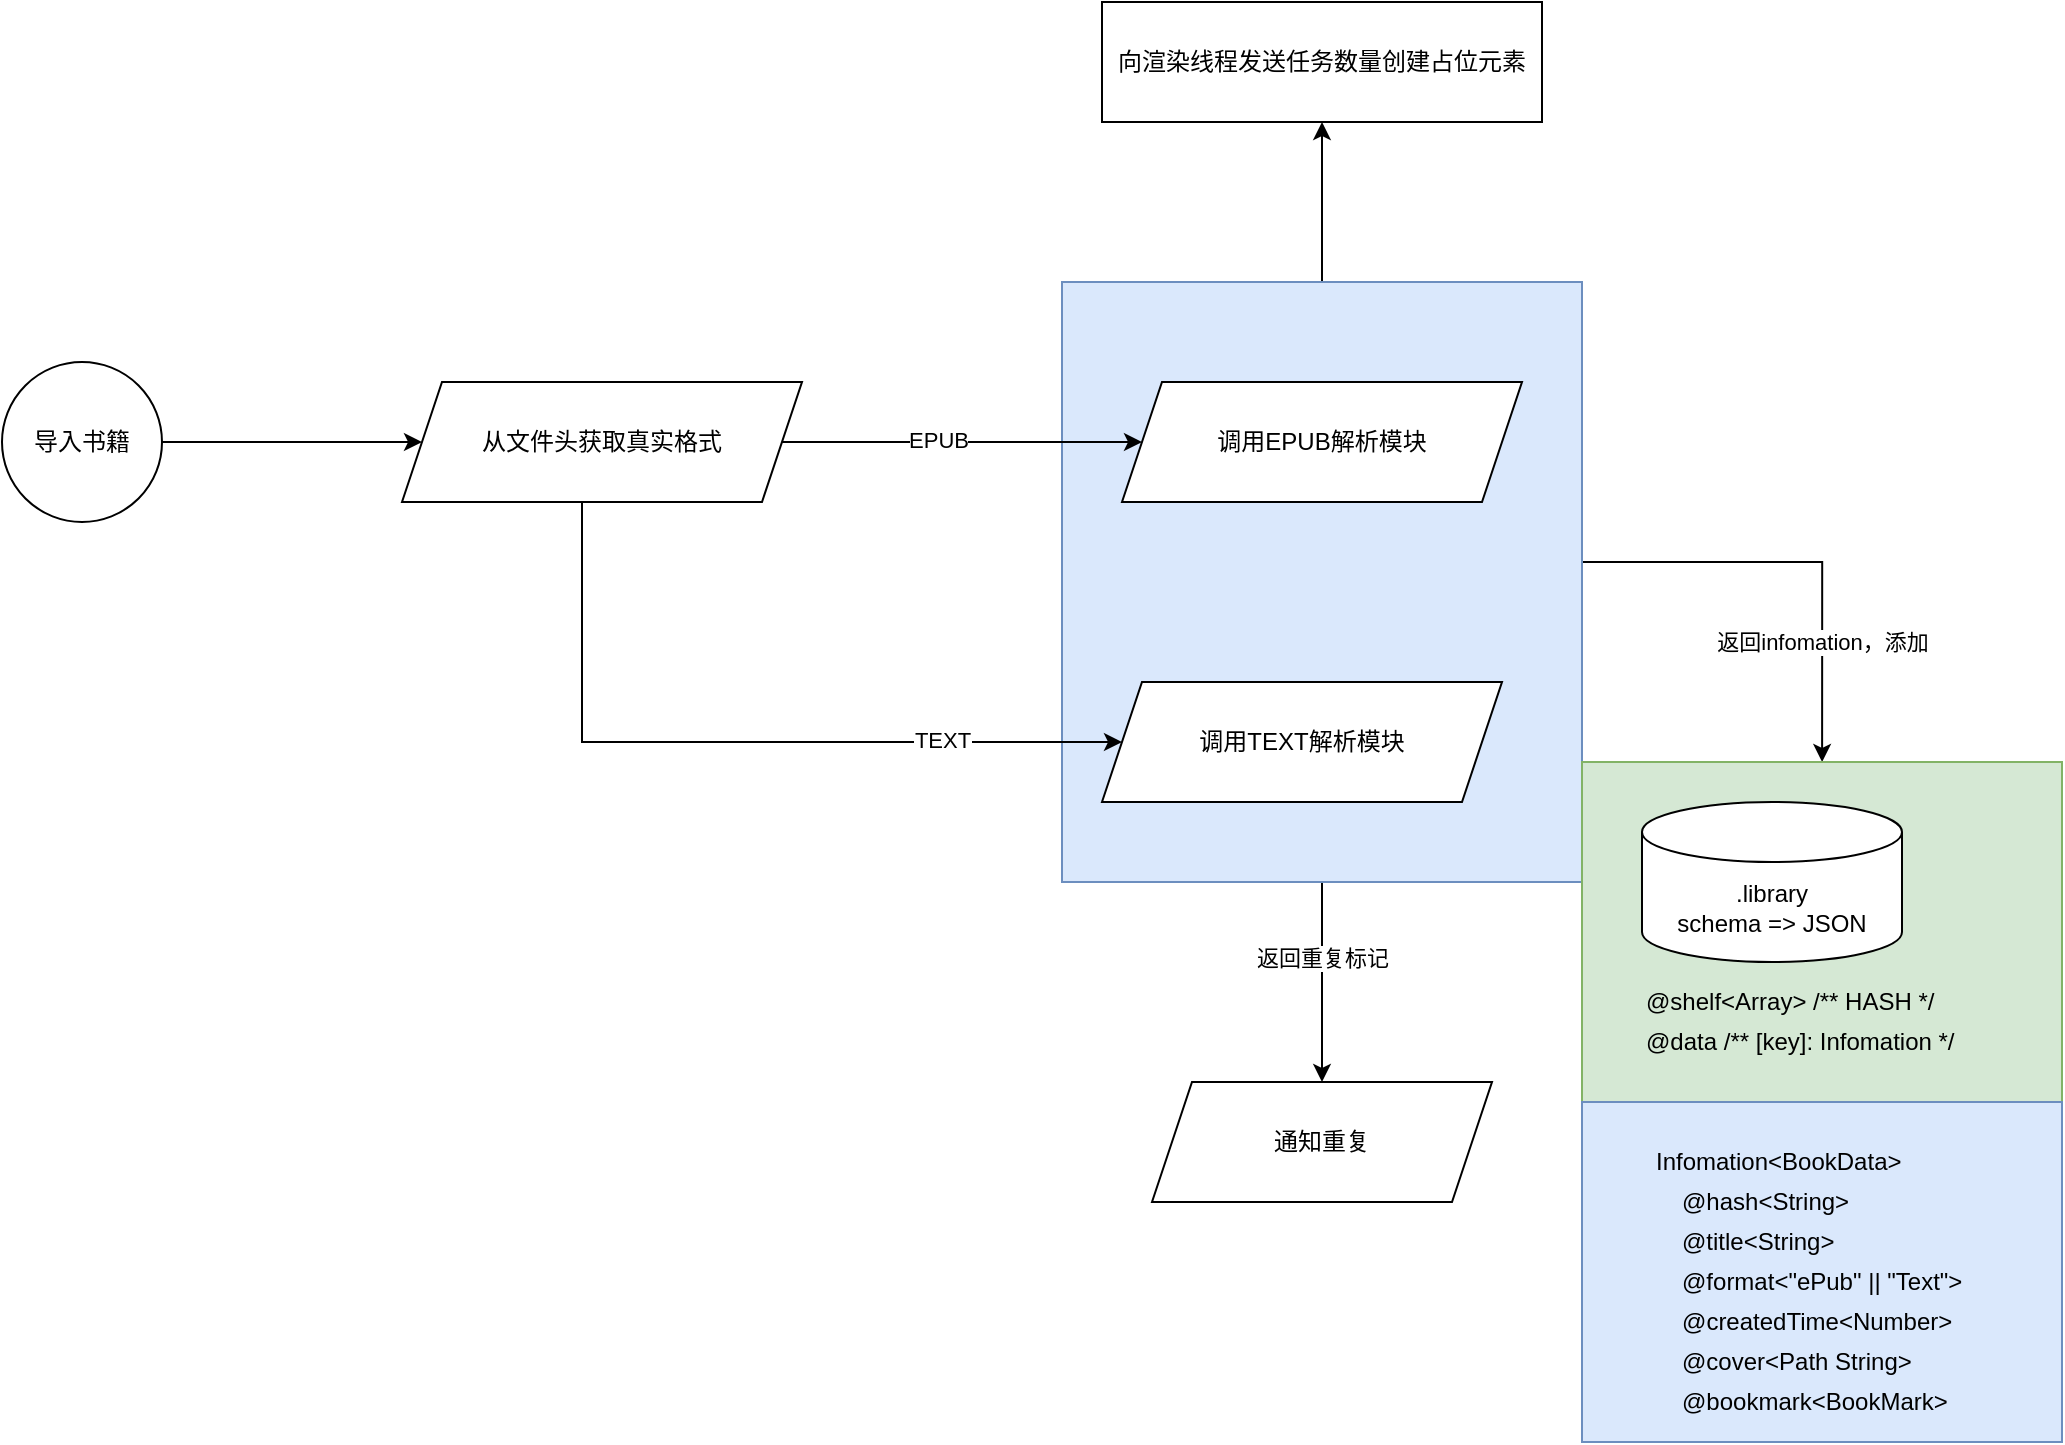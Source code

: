 <mxfile version="14.5.1" type="device" pages="4"><diagram id="ysxK_jMySqTAsfzdBO85" name="Main"><mxGraphModel dx="2130" dy="922" grid="1" gridSize="10" guides="1" tooltips="1" connect="1" arrows="1" fold="1" page="1" pageScale="1" pageWidth="827" pageHeight="1169" math="0" shadow="0"><root><mxCell id="0"/><mxCell id="1" parent="0"/><mxCell id="XDssl_bokyW6xJEHBaAx-2" style="edgeStyle=orthogonalEdgeStyle;rounded=0;orthogonalLoop=1;jettySize=auto;html=1;entryX=0.5;entryY=1;entryDx=0;entryDy=0;" parent="1" source="dbong1iR6ztkzPxUHCPY-7" target="XDssl_bokyW6xJEHBaAx-1" edge="1"><mxGeometry relative="1" as="geometry"/></mxCell><mxCell id="YCY-oLbSIQt_CpGv4f8v-1" style="edgeStyle=orthogonalEdgeStyle;rounded=0;orthogonalLoop=1;jettySize=auto;html=1;" edge="1" parent="1" source="dbong1iR6ztkzPxUHCPY-7"><mxGeometry relative="1" as="geometry"><mxPoint x="540.059" y="500" as="targetPoint"/><Array as="points"><mxPoint x="540" y="400"/></Array></mxGeometry></mxCell><mxCell id="YCY-oLbSIQt_CpGv4f8v-2" value="返回infomation，添加" style="edgeLabel;html=1;align=center;verticalAlign=middle;resizable=0;points=[];" vertex="1" connectable="0" parent="YCY-oLbSIQt_CpGv4f8v-1"><mxGeometry x="-0.625" relative="1" as="geometry"><mxPoint x="78.57" y="40" as="offset"/></mxGeometry></mxCell><mxCell id="YCY-oLbSIQt_CpGv4f8v-5" style="edgeStyle=orthogonalEdgeStyle;rounded=0;orthogonalLoop=1;jettySize=auto;html=1;" edge="1" parent="1" source="dbong1iR6ztkzPxUHCPY-7" target="YCY-oLbSIQt_CpGv4f8v-4"><mxGeometry relative="1" as="geometry"/></mxCell><mxCell id="YCY-oLbSIQt_CpGv4f8v-6" value="返回重复标记" style="edgeLabel;html=1;align=center;verticalAlign=middle;resizable=0;points=[];" vertex="1" connectable="0" parent="YCY-oLbSIQt_CpGv4f8v-5"><mxGeometry x="-0.247" relative="1" as="geometry"><mxPoint as="offset"/></mxGeometry></mxCell><mxCell id="dbong1iR6ztkzPxUHCPY-7" value="" style="rounded=0;whiteSpace=wrap;html=1;labelBackgroundColor=#FFFFFF;fillColor=#dae8fc;strokeColor=#6c8ebf;" parent="1" vertex="1"><mxGeometry x="160" y="260" width="260" height="300" as="geometry"/></mxCell><mxCell id="eP8TpQ_HouzsNRrUKAaG-2" style="edgeStyle=orthogonalEdgeStyle;rounded=0;orthogonalLoop=1;jettySize=auto;html=1;" parent="1" source="kHPO8SvpmiolKtFZXKbB-1" target="eP8TpQ_HouzsNRrUKAaG-1" edge="1"><mxGeometry relative="1" as="geometry"/></mxCell><mxCell id="kHPO8SvpmiolKtFZXKbB-1" value="导入书籍" style="ellipse;whiteSpace=wrap;html=1;aspect=fixed;" parent="1" vertex="1"><mxGeometry x="-370" y="300" width="80" height="80" as="geometry"/></mxCell><mxCell id="dbong1iR6ztkzPxUHCPY-2" value="" style="edgeStyle=orthogonalEdgeStyle;rounded=0;orthogonalLoop=1;jettySize=auto;html=1;" parent="1" source="eP8TpQ_HouzsNRrUKAaG-1" target="dbong1iR6ztkzPxUHCPY-1" edge="1"><mxGeometry relative="1" as="geometry"/></mxCell><mxCell id="dbong1iR6ztkzPxUHCPY-3" value="EPUB" style="edgeLabel;html=1;align=center;verticalAlign=middle;resizable=0;points=[];" parent="dbong1iR6ztkzPxUHCPY-2" vertex="1" connectable="0"><mxGeometry x="-0.137" y="1" relative="1" as="geometry"><mxPoint as="offset"/></mxGeometry></mxCell><mxCell id="dbong1iR6ztkzPxUHCPY-5" value="" style="edgeStyle=orthogonalEdgeStyle;rounded=0;orthogonalLoop=1;jettySize=auto;html=1;" parent="1" source="eP8TpQ_HouzsNRrUKAaG-1" target="dbong1iR6ztkzPxUHCPY-4" edge="1"><mxGeometry relative="1" as="geometry"><Array as="points"><mxPoint x="-80" y="490"/></Array></mxGeometry></mxCell><mxCell id="dbong1iR6ztkzPxUHCPY-6" value="TEXT" style="edgeLabel;html=1;align=center;verticalAlign=middle;resizable=0;points=[];" parent="dbong1iR6ztkzPxUHCPY-5" vertex="1" connectable="0"><mxGeometry x="0.189" y="1" relative="1" as="geometry"><mxPoint x="68.24" as="offset"/></mxGeometry></mxCell><mxCell id="eP8TpQ_HouzsNRrUKAaG-1" value="从文件头获取真实格式" style="shape=parallelogram;perimeter=parallelogramPerimeter;whiteSpace=wrap;html=1;fixedSize=1;" parent="1" vertex="1"><mxGeometry x="-170" y="310" width="200" height="60" as="geometry"/></mxCell><mxCell id="dbong1iR6ztkzPxUHCPY-1" value="调用EPUB解析模块" style="shape=parallelogram;perimeter=parallelogramPerimeter;whiteSpace=wrap;html=1;fixedSize=1;" parent="1" vertex="1"><mxGeometry x="190" y="310" width="200" height="60" as="geometry"/></mxCell><mxCell id="dbong1iR6ztkzPxUHCPY-4" value="调用TEXT解析模块" style="shape=parallelogram;perimeter=parallelogramPerimeter;whiteSpace=wrap;html=1;fixedSize=1;" parent="1" vertex="1"><mxGeometry x="180" y="460" width="200" height="60" as="geometry"/></mxCell><mxCell id="XDssl_bokyW6xJEHBaAx-1" value="向渲染线程发送任务数量创建占位元素" style="rounded=0;whiteSpace=wrap;html=1;" parent="1" vertex="1"><mxGeometry x="180" y="120" width="220" height="60" as="geometry"/></mxCell><mxCell id="YCY-oLbSIQt_CpGv4f8v-4" value="通知重复" style="shape=parallelogram;perimeter=parallelogramPerimeter;whiteSpace=wrap;html=1;fixedSize=1;" vertex="1" parent="1"><mxGeometry x="205" y="660" width="170" height="60" as="geometry"/></mxCell><mxCell id="MGNdIR838m3QKmi-T63R-1" value="" style="group" vertex="1" connectable="0" parent="1"><mxGeometry x="420" y="500" width="240" height="340" as="geometry"/></mxCell><mxCell id="MGNdIR838m3QKmi-T63R-2" value="" style="rounded=0;whiteSpace=wrap;html=1;fillColor=#d5e8d4;strokeColor=#82b366;" vertex="1" parent="MGNdIR838m3QKmi-T63R-1"><mxGeometry width="240" height="170" as="geometry"/></mxCell><mxCell id="MGNdIR838m3QKmi-T63R-3" value=".library&lt;br&gt;schema =&amp;gt; JSON" style="shape=cylinder3;whiteSpace=wrap;html=1;boundedLbl=1;backgroundOutline=1;size=15;" vertex="1" parent="MGNdIR838m3QKmi-T63R-1"><mxGeometry x="30" y="20" width="130" height="80" as="geometry"/></mxCell><mxCell id="MGNdIR838m3QKmi-T63R-4" value="@shelf&amp;lt;Array&amp;gt; /** HASH */" style="text;html=1;strokeColor=none;fillColor=none;align=left;verticalAlign=middle;whiteSpace=wrap;rounded=0;" vertex="1" parent="MGNdIR838m3QKmi-T63R-1"><mxGeometry x="30" y="110" width="150" height="20" as="geometry"/></mxCell><mxCell id="MGNdIR838m3QKmi-T63R-5" value="" style="rounded=0;whiteSpace=wrap;html=1;align=left;fillColor=#dae8fc;strokeColor=#6c8ebf;" vertex="1" parent="MGNdIR838m3QKmi-T63R-1"><mxGeometry y="170" width="240" height="170" as="geometry"/></mxCell><mxCell id="MGNdIR838m3QKmi-T63R-6" value="Infomation&amp;lt;BookData&amp;gt;" style="text;html=1;strokeColor=none;fillColor=none;align=left;verticalAlign=middle;whiteSpace=wrap;rounded=0;" vertex="1" parent="MGNdIR838m3QKmi-T63R-1"><mxGeometry x="35" y="190" width="130" height="20" as="geometry"/></mxCell><mxCell id="MGNdIR838m3QKmi-T63R-7" value="@title&amp;lt;String&amp;gt;" style="text;html=1;strokeColor=none;fillColor=none;align=left;verticalAlign=middle;whiteSpace=wrap;rounded=0;" vertex="1" parent="MGNdIR838m3QKmi-T63R-1"><mxGeometry x="48" y="230" width="80" height="20" as="geometry"/></mxCell><mxCell id="MGNdIR838m3QKmi-T63R-8" value="@format&amp;lt;&quot;ePub&quot; || &quot;Text&quot;&amp;gt;" style="text;html=1;strokeColor=none;fillColor=none;align=left;verticalAlign=middle;whiteSpace=wrap;rounded=0;" vertex="1" parent="MGNdIR838m3QKmi-T63R-1"><mxGeometry x="48" y="250" width="150" height="20" as="geometry"/></mxCell><mxCell id="MGNdIR838m3QKmi-T63R-9" value="@&lt;span class=&quot;RichText ztext&quot; itemprop=&quot;text&quot;&gt;createdTime&lt;/span&gt;&amp;lt;Number&amp;gt;" style="text;html=1;strokeColor=none;fillColor=none;align=left;verticalAlign=middle;whiteSpace=wrap;rounded=0;" vertex="1" parent="MGNdIR838m3QKmi-T63R-1"><mxGeometry x="48" y="270" width="138" height="20" as="geometry"/></mxCell><mxCell id="MGNdIR838m3QKmi-T63R-10" value="@cover&amp;lt;Path String&amp;gt;" style="text;html=1;strokeColor=none;fillColor=none;align=left;verticalAlign=middle;whiteSpace=wrap;rounded=0;" vertex="1" parent="MGNdIR838m3QKmi-T63R-1"><mxGeometry x="48" y="290" width="125" height="20" as="geometry"/></mxCell><mxCell id="MGNdIR838m3QKmi-T63R-11" value="@bookmark&amp;lt;BookMark&amp;gt;" style="text;html=1;strokeColor=none;fillColor=none;align=left;verticalAlign=middle;whiteSpace=wrap;rounded=0;" vertex="1" parent="MGNdIR838m3QKmi-T63R-1"><mxGeometry x="48" y="310" width="132" height="20" as="geometry"/></mxCell><mxCell id="MGNdIR838m3QKmi-T63R-12" value="@data /** [key]: Infomation */" style="text;html=1;strokeColor=none;fillColor=none;align=left;verticalAlign=middle;whiteSpace=wrap;rounded=0;" vertex="1" parent="MGNdIR838m3QKmi-T63R-1"><mxGeometry x="30" y="130" width="160" height="20" as="geometry"/></mxCell><mxCell id="MGNdIR838m3QKmi-T63R-13" value="@hash&amp;lt;String&amp;gt;" style="text;html=1;strokeColor=none;fillColor=none;align=left;verticalAlign=middle;whiteSpace=wrap;rounded=0;" vertex="1" parent="MGNdIR838m3QKmi-T63R-1"><mxGeometry x="48" y="210" width="80" height="20" as="geometry"/></mxCell></root></mxGraphModel></diagram><diagram id="nyIJhw7vFFJzUDP4WNcG" name="EPUB"><mxGraphModel dx="652" dy="461" grid="1" gridSize="10" guides="1" tooltips="1" connect="1" arrows="1" fold="1" page="1" pageScale="1" pageWidth="827" pageHeight="1169" math="0" shadow="0"><root><mxCell id="Uk9GY1ZAoPKFPZ0s4KPF-0"/><mxCell id="Uk9GY1ZAoPKFPZ0s4KPF-1" parent="Uk9GY1ZAoPKFPZ0s4KPF-0"/><mxCell id="UOxt984RdgCAnA2-8_iI-74" style="edgeStyle=orthogonalEdgeStyle;rounded=0;orthogonalLoop=1;jettySize=auto;html=1;" parent="Uk9GY1ZAoPKFPZ0s4KPF-1" source="UOxt984RdgCAnA2-8_iI-44" target="UOxt984RdgCAnA2-8_iI-71" edge="1"><mxGeometry relative="1" as="geometry"/></mxCell><mxCell id="UOxt984RdgCAnA2-8_iI-44" value="" style="rounded=0;whiteSpace=wrap;html=1;labelBackgroundColor=#FFFFFF;fillColor=#d5e8d4;strokeColor=#82b366;" parent="Uk9GY1ZAoPKFPZ0s4KPF-1" vertex="1"><mxGeometry x="930" y="30" width="1030" height="600" as="geometry"/></mxCell><mxCell id="YClTsJ5MHlQ36Aj7jCei-1" value="" style="edgeStyle=orthogonalEdgeStyle;rounded=0;orthogonalLoop=1;jettySize=auto;html=1;" parent="Uk9GY1ZAoPKFPZ0s4KPF-1" source="dSwjLakyeunV3cuZDKeF-0" target="YClTsJ5MHlQ36Aj7jCei-0" edge="1"><mxGeometry relative="1" as="geometry"/></mxCell><mxCell id="dSwjLakyeunV3cuZDKeF-0" value="接收路径" style="shape=parallelogram;perimeter=parallelogramPerimeter;whiteSpace=wrap;html=1;fixedSize=1;" parent="Uk9GY1ZAoPKFPZ0s4KPF-1" vertex="1"><mxGeometry x="60" y="290" width="120" height="60" as="geometry"/></mxCell><mxCell id="YClTsJ5MHlQ36Aj7jCei-3" value="" style="edgeStyle=orthogonalEdgeStyle;rounded=0;orthogonalLoop=1;jettySize=auto;html=1;" parent="Uk9GY1ZAoPKFPZ0s4KPF-1" source="YClTsJ5MHlQ36Aj7jCei-0" target="YClTsJ5MHlQ36Aj7jCei-2" edge="1"><mxGeometry relative="1" as="geometry"/></mxCell><mxCell id="YClTsJ5MHlQ36Aj7jCei-0" value="计算 SHA256" style="shape=parallelogram;perimeter=parallelogramPerimeter;whiteSpace=wrap;html=1;fixedSize=1;" parent="Uk9GY1ZAoPKFPZ0s4KPF-1" vertex="1"><mxGeometry x="260" y="290" width="120" height="60" as="geometry"/></mxCell><mxCell id="YClTsJ5MHlQ36Aj7jCei-5" value="" style="edgeStyle=orthogonalEdgeStyle;rounded=0;orthogonalLoop=1;jettySize=auto;html=1;" parent="Uk9GY1ZAoPKFPZ0s4KPF-1" source="YClTsJ5MHlQ36Aj7jCei-2" target="YClTsJ5MHlQ36Aj7jCei-4" edge="1"><mxGeometry relative="1" as="geometry"/></mxCell><mxCell id="YClTsJ5MHlQ36Aj7jCei-6" value="存在" style="edgeLabel;html=1;align=center;verticalAlign=middle;resizable=0;points=[];" parent="YClTsJ5MHlQ36Aj7jCei-5" vertex="1" connectable="0"><mxGeometry x="-0.173" relative="1" as="geometry"><mxPoint as="offset"/></mxGeometry></mxCell><mxCell id="YClTsJ5MHlQ36Aj7jCei-8" value="" style="edgeStyle=orthogonalEdgeStyle;rounded=0;orthogonalLoop=1;jettySize=auto;html=1;" parent="Uk9GY1ZAoPKFPZ0s4KPF-1" source="YClTsJ5MHlQ36Aj7jCei-2" target="YClTsJ5MHlQ36Aj7jCei-7" edge="1"><mxGeometry relative="1" as="geometry"><Array as="points"><mxPoint x="520" y="430"/></Array></mxGeometry></mxCell><mxCell id="YClTsJ5MHlQ36Aj7jCei-9" value="不存在" style="edgeLabel;html=1;align=center;verticalAlign=middle;resizable=0;points=[];" parent="YClTsJ5MHlQ36Aj7jCei-8" vertex="1" connectable="0"><mxGeometry x="0.468" y="1" relative="1" as="geometry"><mxPoint as="offset"/></mxGeometry></mxCell><mxCell id="YClTsJ5MHlQ36Aj7jCei-2" value="是否存在书籍缓存" style="shape=parallelogram;perimeter=parallelogramPerimeter;whiteSpace=wrap;html=1;fixedSize=1;" parent="Uk9GY1ZAoPKFPZ0s4KPF-1" vertex="1"><mxGeometry x="460" y="290" width="150" height="60" as="geometry"/></mxCell><mxCell id="UOxt984RdgCAnA2-8_iI-45" style="edgeStyle=orthogonalEdgeStyle;rounded=0;orthogonalLoop=1;jettySize=auto;html=1;entryX=0.002;entryY=0.855;entryDx=0;entryDy=0;entryPerimeter=0;" parent="Uk9GY1ZAoPKFPZ0s4KPF-1" source="YClTsJ5MHlQ36Aj7jCei-4" target="UOxt984RdgCAnA2-8_iI-44" edge="1"><mxGeometry relative="1" as="geometry"/></mxCell><mxCell id="YClTsJ5MHlQ36Aj7jCei-4" value="调用缓存" style="shape=parallelogram;perimeter=parallelogramPerimeter;whiteSpace=wrap;html=1;fixedSize=1;" parent="Uk9GY1ZAoPKFPZ0s4KPF-1" vertex="1"><mxGeometry x="690" y="290" width="150" height="60" as="geometry"/></mxCell><mxCell id="UOxt984RdgCAnA2-8_iI-17" value="" style="edgeStyle=orthogonalEdgeStyle;rounded=0;orthogonalLoop=1;jettySize=auto;html=1;" parent="Uk9GY1ZAoPKFPZ0s4KPF-1" source="YClTsJ5MHlQ36Aj7jCei-7" target="UOxt984RdgCAnA2-8_iI-16" edge="1"><mxGeometry relative="1" as="geometry"/></mxCell><mxCell id="YClTsJ5MHlQ36Aj7jCei-7" value="生成书籍缓存" style="shape=parallelogram;perimeter=parallelogramPerimeter;whiteSpace=wrap;html=1;fixedSize=1;" parent="Uk9GY1ZAoPKFPZ0s4KPF-1" vertex="1"><mxGeometry x="677" y="400" width="150" height="60" as="geometry"/></mxCell><mxCell id="UOxt984RdgCAnA2-8_iI-25" value="" style="edgeStyle=orthogonalEdgeStyle;rounded=0;orthogonalLoop=1;jettySize=auto;html=1;" parent="Uk9GY1ZAoPKFPZ0s4KPF-1" source="UOxt984RdgCAnA2-8_iI-16" target="UOxt984RdgCAnA2-8_iI-24" edge="1"><mxGeometry relative="1" as="geometry"/></mxCell><mxCell id="UOxt984RdgCAnA2-8_iI-16" value="创建.infomation文件" style="shape=parallelogram;perimeter=parallelogramPerimeter;whiteSpace=wrap;html=1;fixedSize=1;" parent="Uk9GY1ZAoPKFPZ0s4KPF-1" vertex="1"><mxGeometry x="987" y="400" width="150" height="60" as="geometry"/></mxCell><mxCell id="UOxt984RdgCAnA2-8_iI-42" value="" style="edgeStyle=orthogonalEdgeStyle;rounded=0;orthogonalLoop=1;jettySize=auto;html=1;" parent="Uk9GY1ZAoPKFPZ0s4KPF-1" source="UOxt984RdgCAnA2-8_iI-24" target="UOxt984RdgCAnA2-8_iI-41" edge="1"><mxGeometry relative="1" as="geometry"/></mxCell><mxCell id="UOxt984RdgCAnA2-8_iI-43" value="读取toc.ncx" style="edgeLabel;html=1;align=center;verticalAlign=middle;resizable=0;points=[];" parent="UOxt984RdgCAnA2-8_iI-42" vertex="1" connectable="0"><mxGeometry x="-0.116" y="1" relative="1" as="geometry"><mxPoint as="offset"/></mxGeometry></mxCell><mxCell id="UOxt984RdgCAnA2-8_iI-60" value="" style="edgeStyle=orthogonalEdgeStyle;rounded=0;orthogonalLoop=1;jettySize=auto;html=1;" parent="Uk9GY1ZAoPKFPZ0s4KPF-1" source="UOxt984RdgCAnA2-8_iI-24" target="UOxt984RdgCAnA2-8_iI-59" edge="1"><mxGeometry relative="1" as="geometry"><Array as="points"><mxPoint x="1200" y="250"/><mxPoint x="1200" y="170"/></Array></mxGeometry></mxCell><mxCell id="UOxt984RdgCAnA2-8_iI-61" value="不存在" style="edgeLabel;html=1;align=center;verticalAlign=middle;resizable=0;points=[];" parent="UOxt984RdgCAnA2-8_iI-60" vertex="1" connectable="0"><mxGeometry x="0.45" y="2" relative="1" as="geometry"><mxPoint y="34.62" as="offset"/></mxGeometry></mxCell><mxCell id="UOxt984RdgCAnA2-8_iI-24" value="从META-INF获取content.opf路径" style="shape=parallelogram;perimeter=parallelogramPerimeter;whiteSpace=wrap;html=1;fixedSize=1;" parent="Uk9GY1ZAoPKFPZ0s4KPF-1" vertex="1"><mxGeometry x="987" y="220" width="150" height="60" as="geometry"/></mxCell><mxCell id="UOxt984RdgCAnA2-8_iI-29" value="" style="edgeStyle=orthogonalEdgeStyle;rounded=0;orthogonalLoop=1;jettySize=auto;html=1;" parent="Uk9GY1ZAoPKFPZ0s4KPF-1" target="UOxt984RdgCAnA2-8_iI-28" edge="1"><mxGeometry relative="1" as="geometry"><mxPoint x="1357" y="250" as="sourcePoint"/><Array as="points"><mxPoint x="1500" y="250"/><mxPoint x="1500" y="170"/></Array></mxGeometry></mxCell><mxCell id="UOxt984RdgCAnA2-8_iI-31" value="" style="edgeStyle=orthogonalEdgeStyle;rounded=0;orthogonalLoop=1;jettySize=auto;html=1;" parent="Uk9GY1ZAoPKFPZ0s4KPF-1" target="UOxt984RdgCAnA2-8_iI-30" edge="1"><mxGeometry relative="1" as="geometry"><mxPoint x="1357" y="250" as="sourcePoint"/></mxGeometry></mxCell><mxCell id="UOxt984RdgCAnA2-8_iI-33" value="" style="edgeStyle=orthogonalEdgeStyle;rounded=0;orthogonalLoop=1;jettySize=auto;html=1;entryX=0;entryY=0.5;entryDx=0;entryDy=0;" parent="Uk9GY1ZAoPKFPZ0s4KPF-1" target="UOxt984RdgCAnA2-8_iI-32" edge="1"><mxGeometry relative="1" as="geometry"><mxPoint x="1357" y="250" as="sourcePoint"/><Array as="points"><mxPoint x="1500" y="250"/><mxPoint x="1500" y="330"/></Array></mxGeometry></mxCell><mxCell id="UOxt984RdgCAnA2-8_iI-34" value="读取&lt;span style=&quot;font-size: 12px;&quot;&gt;content.opf&lt;/span&gt;" style="edgeLabel;html=1;align=center;verticalAlign=middle;resizable=0;points=[];labelBackgroundColor=#FFFFFF;" parent="UOxt984RdgCAnA2-8_iI-33" vertex="1" connectable="0"><mxGeometry x="-0.718" y="1" relative="1" as="geometry"><mxPoint x="-74" y="1" as="offset"/></mxGeometry></mxCell><mxCell id="UOxt984RdgCAnA2-8_iI-36" value="" style="edgeStyle=orthogonalEdgeStyle;rounded=0;orthogonalLoop=1;jettySize=auto;html=1;exitX=1;exitY=0.5;exitDx=0;exitDy=0;" parent="Uk9GY1ZAoPKFPZ0s4KPF-1" source="UOxt984RdgCAnA2-8_iI-24" target="UOxt984RdgCAnA2-8_iI-35" edge="1"><mxGeometry relative="1" as="geometry"><mxPoint x="1357" y="250" as="sourcePoint"/><Array as="points"><mxPoint x="1500" y="250"/><mxPoint x="1500" y="400"/></Array></mxGeometry></mxCell><mxCell id="UOxt984RdgCAnA2-8_iI-47" value="" style="edgeStyle=orthogonalEdgeStyle;rounded=0;orthogonalLoop=1;jettySize=auto;html=1;" parent="Uk9GY1ZAoPKFPZ0s4KPF-1" source="UOxt984RdgCAnA2-8_iI-28" target="UOxt984RdgCAnA2-8_iI-46" edge="1"><mxGeometry relative="1" as="geometry"/></mxCell><mxCell id="UOxt984RdgCAnA2-8_iI-48" value="不存在" style="edgeLabel;html=1;align=center;verticalAlign=middle;resizable=0;points=[];" parent="UOxt984RdgCAnA2-8_iI-47" vertex="1" connectable="0"><mxGeometry x="-0.29" y="1" relative="1" as="geometry"><mxPoint x="11.76" y="1" as="offset"/></mxGeometry></mxCell><mxCell id="UOxt984RdgCAnA2-8_iI-28" value="从metadata获取标题（@title）" style="shape=parallelogram;perimeter=parallelogramPerimeter;whiteSpace=wrap;html=1;fixedSize=1;" parent="Uk9GY1ZAoPKFPZ0s4KPF-1" vertex="1"><mxGeometry x="1543" y="140" width="150" height="60" as="geometry"/></mxCell><mxCell id="UOxt984RdgCAnA2-8_iI-30" value="从metadata获取封面（@cover）" style="shape=parallelogram;perimeter=parallelogramPerimeter;whiteSpace=wrap;html=1;fixedSize=1;" parent="Uk9GY1ZAoPKFPZ0s4KPF-1" vertex="1"><mxGeometry x="1540" y="220" width="150" height="60" as="geometry"/></mxCell><mxCell id="UOxt984RdgCAnA2-8_iI-50" value="" style="edgeStyle=orthogonalEdgeStyle;rounded=0;orthogonalLoop=1;jettySize=auto;html=1;" parent="Uk9GY1ZAoPKFPZ0s4KPF-1" source="UOxt984RdgCAnA2-8_iI-32" target="UOxt984RdgCAnA2-8_iI-49" edge="1"><mxGeometry relative="1" as="geometry"/></mxCell><mxCell id="UOxt984RdgCAnA2-8_iI-51" value="不存在" style="edgeLabel;html=1;align=center;verticalAlign=middle;resizable=0;points=[];" parent="UOxt984RdgCAnA2-8_iI-50" vertex="1" connectable="0"><mxGeometry x="-0.198" y="-3" relative="1" as="geometry"><mxPoint x="10" y="-3" as="offset"/></mxGeometry></mxCell><mxCell id="UOxt984RdgCAnA2-8_iI-32" value="获取&lt;br&gt;@manifest" style="shape=parallelogram;perimeter=parallelogramPerimeter;whiteSpace=wrap;html=1;fixedSize=1;" parent="Uk9GY1ZAoPKFPZ0s4KPF-1" vertex="1"><mxGeometry x="1540" y="300" width="150" height="60" as="geometry"/></mxCell><mxCell id="UOxt984RdgCAnA2-8_iI-53" value="" style="edgeStyle=orthogonalEdgeStyle;rounded=0;orthogonalLoop=1;jettySize=auto;html=1;" parent="Uk9GY1ZAoPKFPZ0s4KPF-1" source="UOxt984RdgCAnA2-8_iI-35" target="UOxt984RdgCAnA2-8_iI-52" edge="1"><mxGeometry relative="1" as="geometry"/></mxCell><mxCell id="UOxt984RdgCAnA2-8_iI-54" value="不存在" style="edgeLabel;html=1;align=center;verticalAlign=middle;resizable=0;points=[];" parent="UOxt984RdgCAnA2-8_iI-53" vertex="1" connectable="0"><mxGeometry x="-0.207" y="-2" relative="1" as="geometry"><mxPoint x="10.4" y="-2" as="offset"/></mxGeometry></mxCell><mxCell id="UOxt984RdgCAnA2-8_iI-35" value="获取&lt;br&gt;@spine" style="shape=parallelogram;perimeter=parallelogramPerimeter;whiteSpace=wrap;html=1;fixedSize=1;" parent="Uk9GY1ZAoPKFPZ0s4KPF-1" vertex="1"><mxGeometry x="1530" y="380" width="150" height="60" as="geometry"/></mxCell><mxCell id="UOxt984RdgCAnA2-8_iI-41" value="从toc.ncx生成目录（@nav）" style="shape=parallelogram;perimeter=parallelogramPerimeter;whiteSpace=wrap;html=1;fixedSize=1;" parent="Uk9GY1ZAoPKFPZ0s4KPF-1" vertex="1"><mxGeometry x="987" y="80" width="150" height="60" as="geometry"/></mxCell><mxCell id="UOxt984RdgCAnA2-8_iI-46" value="使用文件名" style="shape=parallelogram;perimeter=parallelogramPerimeter;whiteSpace=wrap;html=1;fixedSize=1;" parent="Uk9GY1ZAoPKFPZ0s4KPF-1" vertex="1"><mxGeometry x="1773" y="140" width="150" height="60" as="geometry"/></mxCell><mxCell id="UOxt984RdgCAnA2-8_iI-49" value="返回错误" style="shape=parallelogram;perimeter=parallelogramPerimeter;whiteSpace=wrap;html=1;fixedSize=1;" parent="Uk9GY1ZAoPKFPZ0s4KPF-1" vertex="1"><mxGeometry x="1770" y="300" width="150" height="60" as="geometry"/></mxCell><mxCell id="UOxt984RdgCAnA2-8_iI-52" value="使用@manifest生成" style="shape=parallelogram;perimeter=parallelogramPerimeter;whiteSpace=wrap;html=1;fixedSize=1;" parent="Uk9GY1ZAoPKFPZ0s4KPF-1" vertex="1"><mxGeometry x="1760" y="380" width="150" height="60" as="geometry"/></mxCell><mxCell id="UOxt984RdgCAnA2-8_iI-59" value="返回错误" style="shape=parallelogram;perimeter=parallelogramPerimeter;whiteSpace=wrap;html=1;fixedSize=1;" parent="Uk9GY1ZAoPKFPZ0s4KPF-1" vertex="1"><mxGeometry x="1241" y="140" width="150" height="60" as="geometry"/></mxCell><mxCell id="UOxt984RdgCAnA2-8_iI-71" value="通知主线程" style="ellipse;whiteSpace=wrap;html=1;aspect=fixed;labelBackgroundColor=#FFFFFF;" parent="Uk9GY1ZAoPKFPZ0s4KPF-1" vertex="1"><mxGeometry x="1405" y="800" width="80" height="80" as="geometry"/></mxCell><mxCell id="UOxt984RdgCAnA2-8_iI-20" value="" style="group" parent="Uk9GY1ZAoPKFPZ0s4KPF-1" vertex="1" connectable="0"><mxGeometry x="950" y="500" width="230" height="100" as="geometry"/></mxCell><mxCell id="UOxt984RdgCAnA2-8_iI-0" value="" style="rounded=0;whiteSpace=wrap;html=1;align=left;fillColor=#ffe6cc;strokeColor=#d79b00;" parent="UOxt984RdgCAnA2-8_iI-20" vertex="1"><mxGeometry width="230" height="100" as="geometry"/></mxCell><mxCell id="UOxt984RdgCAnA2-8_iI-11" value="bookmark&amp;lt;Bookmark&amp;gt;" style="text;html=1;strokeColor=none;fillColor=none;align=left;verticalAlign=middle;whiteSpace=wrap;rounded=0;" parent="UOxt984RdgCAnA2-8_iI-20" vertex="1"><mxGeometry x="20" y="20" width="132" height="20" as="geometry"/></mxCell><mxCell id="UOxt984RdgCAnA2-8_iI-12" value="@history&amp;lt;Array[page,progress]&amp;gt;" style="text;html=1;strokeColor=none;fillColor=none;align=left;verticalAlign=middle;whiteSpace=wrap;rounded=0;" parent="UOxt984RdgCAnA2-8_iI-20" vertex="1"><mxGeometry x="40" y="40" width="180" height="20" as="geometry"/></mxCell><mxCell id="UOxt984RdgCAnA2-8_iI-13" value="@detail&amp;lt;Array[page, progress]&amp;gt;" style="text;html=1;strokeColor=none;fillColor=none;align=left;verticalAlign=middle;whiteSpace=wrap;rounded=0;" parent="UOxt984RdgCAnA2-8_iI-20" vertex="1"><mxGeometry x="40" y="60" width="180" height="20" as="geometry"/></mxCell><mxCell id="7IEeNT1CjUAL_KmAbRhH-1" value="" style="rounded=0;whiteSpace=wrap;html=1;align=left;fillColor=#ffe6cc;strokeColor=#d79b00;" parent="Uk9GY1ZAoPKFPZ0s4KPF-1" vertex="1"><mxGeometry x="950" y="600" width="460" height="110" as="geometry"/></mxCell><mxCell id="7IEeNT1CjUAL_KmAbRhH-2" value="progress&amp;lt;Array&amp;gt;" style="text;html=1;strokeColor=none;fillColor=none;align=left;verticalAlign=middle;whiteSpace=wrap;rounded=0;" parent="Uk9GY1ZAoPKFPZ0s4KPF-1" vertex="1"><mxGeometry x="970" y="620" width="132" height="20" as="geometry"/></mxCell><mxCell id="7IEeNT1CjUAL_KmAbRhH-3" value="0：@spine /** index */" style="text;html=1;strokeColor=none;fillColor=none;align=left;verticalAlign=middle;whiteSpace=wrap;rounded=0;" parent="Uk9GY1ZAoPKFPZ0s4KPF-1" vertex="1"><mxGeometry x="990" y="640" width="180" height="20" as="geometry"/></mxCell><mxCell id="7IEeNT1CjUAL_KmAbRhH-9" value="1：" style="text;html=1;strokeColor=none;fillColor=none;align=left;verticalAlign=middle;whiteSpace=wrap;rounded=0;" parent="Uk9GY1ZAoPKFPZ0s4KPF-1" vertex="1"><mxGeometry x="990" y="660" width="180" height="20" as="geometry"/></mxCell><mxCell id="7IEeNT1CjUAL_KmAbRhH-14" value="滚动模式：scrollTop / scrollHeight" style="text;html=1;strokeColor=none;fillColor=none;align=left;verticalAlign=middle;whiteSpace=wrap;rounded=0;" parent="Uk9GY1ZAoPKFPZ0s4KPF-1" vertex="1"><mxGeometry x="1010" y="660" width="193" height="20" as="geometry"/></mxCell><mxCell id="7IEeNT1CjUAL_KmAbRhH-15" value="分页模式：translateX / (contentWidth - wrapperWidth)" style="text;html=1;strokeColor=none;fillColor=none;align=left;verticalAlign=middle;whiteSpace=wrap;rounded=0;" parent="Uk9GY1ZAoPKFPZ0s4KPF-1" vertex="1"><mxGeometry x="1010" y="680" width="313" height="20" as="geometry"/></mxCell><mxCell id="oDRfBAK4FNePWbN8IJNo-1" value="" style="group" vertex="1" connectable="0" parent="Uk9GY1ZAoPKFPZ0s4KPF-1"><mxGeometry x="1180" y="380" width="230" height="220" as="geometry"/></mxCell><mxCell id="UOxt984RdgCAnA2-8_iI-1" value="" style="rounded=0;whiteSpace=wrap;html=1;align=left;fillColor=#dae8fc;strokeColor=#6c8ebf;" parent="oDRfBAK4FNePWbN8IJNo-1" vertex="1"><mxGeometry width="230" height="220" as="geometry"/></mxCell><mxCell id="oDRfBAK4FNePWbN8IJNo-0" value="@hash&amp;lt;String&amp;gt;" style="text;html=1;strokeColor=none;fillColor=none;align=left;verticalAlign=middle;whiteSpace=wrap;rounded=0;" vertex="1" parent="oDRfBAK4FNePWbN8IJNo-1"><mxGeometry x="48" y="25" width="80" height="20" as="geometry"/></mxCell><mxCell id="UOxt984RdgCAnA2-8_iI-2" value="Infomation&amp;lt;BookData&amp;gt;" style="text;html=1;strokeColor=none;fillColor=none;align=left;verticalAlign=middle;whiteSpace=wrap;rounded=0;" parent="oDRfBAK4FNePWbN8IJNo-1" vertex="1"><mxGeometry x="35" y="10" width="130" height="20" as="geometry"/></mxCell><mxCell id="UOxt984RdgCAnA2-8_iI-3" value="@title&amp;lt;String&amp;gt;" style="text;html=1;strokeColor=none;fillColor=none;align=left;verticalAlign=middle;whiteSpace=wrap;rounded=0;" parent="oDRfBAK4FNePWbN8IJNo-1" vertex="1"><mxGeometry x="48" y="45" width="80" height="20" as="geometry"/></mxCell><mxCell id="UOxt984RdgCAnA2-8_iI-4" value="@format&amp;lt;&quot;ePub&quot; || &quot;Text&quot;&amp;gt;" style="text;html=1;strokeColor=none;fillColor=none;align=left;verticalAlign=middle;whiteSpace=wrap;rounded=0;" parent="oDRfBAK4FNePWbN8IJNo-1" vertex="1"><mxGeometry x="48" y="65" width="150" height="20" as="geometry"/></mxCell><mxCell id="UOxt984RdgCAnA2-8_iI-5" value="@&lt;span class=&quot;RichText ztext&quot; itemprop=&quot;text&quot;&gt;createdTime&lt;/span&gt;&amp;lt;Number&amp;gt;" style="text;html=1;strokeColor=none;fillColor=none;align=left;verticalAlign=middle;whiteSpace=wrap;rounded=0;" parent="oDRfBAK4FNePWbN8IJNo-1" vertex="1"><mxGeometry x="48" y="85" width="138" height="20" as="geometry"/></mxCell><mxCell id="UOxt984RdgCAnA2-8_iI-6" value="@cover&amp;lt;Path String&amp;gt;" style="text;html=1;strokeColor=none;fillColor=none;align=left;verticalAlign=middle;whiteSpace=wrap;rounded=0;" parent="oDRfBAK4FNePWbN8IJNo-1" vertex="1"><mxGeometry x="48" y="105" width="125" height="20" as="geometry"/></mxCell><mxCell id="UOxt984RdgCAnA2-8_iI-7" value="@menifest&amp;lt;Array&amp;gt;" style="text;html=1;strokeColor=none;fillColor=none;align=left;verticalAlign=middle;whiteSpace=wrap;rounded=0;" parent="oDRfBAK4FNePWbN8IJNo-1" vertex="1"><mxGeometry x="48" y="125" width="108" height="20" as="geometry"/></mxCell><mxCell id="UOxt984RdgCAnA2-8_iI-8" value="@spine&amp;lt;Array&amp;gt;" style="text;html=1;strokeColor=none;fillColor=none;align=left;verticalAlign=middle;whiteSpace=wrap;rounded=0;" parent="oDRfBAK4FNePWbN8IJNo-1" vertex="1"><mxGeometry x="48" y="145" width="88" height="20" as="geometry"/></mxCell><mxCell id="UOxt984RdgCAnA2-8_iI-9" value="@nav&amp;lt;Array&amp;gt;" style="text;html=1;strokeColor=none;fillColor=none;align=left;verticalAlign=middle;whiteSpace=wrap;rounded=0;" parent="oDRfBAK4FNePWbN8IJNo-1" vertex="1"><mxGeometry x="48" y="165" width="88" height="20" as="geometry"/></mxCell><mxCell id="UOxt984RdgCAnA2-8_iI-10" value="@bookmark&amp;lt;BookMark&amp;gt;" style="text;html=1;strokeColor=none;fillColor=none;align=left;verticalAlign=middle;whiteSpace=wrap;rounded=0;" parent="oDRfBAK4FNePWbN8IJNo-1" vertex="1"><mxGeometry x="48" y="185" width="132" height="20" as="geometry"/></mxCell></root></mxGraphModel></diagram><diagram name="TEXT" id="hHjnHXLEZRgtCsOS7Z9x"><mxGraphModel dx="920" dy="1820" grid="1" gridSize="10" guides="1" tooltips="1" connect="1" arrows="1" fold="1" page="1" pageScale="1" pageWidth="827" pageHeight="1169" math="0" shadow="0"><root><mxCell id="nuiGG0R-PG63ihoJabIb-0"/><mxCell id="nuiGG0R-PG63ihoJabIb-1" parent="nuiGG0R-PG63ihoJabIb-0"/><mxCell id="nuiGG0R-PG63ihoJabIb-2" style="edgeStyle=orthogonalEdgeStyle;rounded=0;orthogonalLoop=1;jettySize=auto;html=1;" parent="nuiGG0R-PG63ihoJabIb-1" source="nuiGG0R-PG63ihoJabIb-3" target="nuiGG0R-PG63ihoJabIb-44" edge="1"><mxGeometry relative="1" as="geometry"><Array as="points"><mxPoint x="1445" y="680"/><mxPoint x="1445" y="680"/></Array></mxGeometry></mxCell><mxCell id="nuiGG0R-PG63ihoJabIb-3" value="" style="rounded=0;whiteSpace=wrap;html=1;labelBackgroundColor=#FFFFFF;fillColor=#d5e8d4;strokeColor=#82b366;" parent="nuiGG0R-PG63ihoJabIb-1" vertex="1"><mxGeometry x="930" y="-60" width="1260" height="690" as="geometry"/></mxCell><mxCell id="nuiGG0R-PG63ihoJabIb-4" value="" style="edgeStyle=orthogonalEdgeStyle;rounded=0;orthogonalLoop=1;jettySize=auto;html=1;" parent="nuiGG0R-PG63ihoJabIb-1" source="nuiGG0R-PG63ihoJabIb-5" target="nuiGG0R-PG63ihoJabIb-7" edge="1"><mxGeometry relative="1" as="geometry"/></mxCell><mxCell id="nuiGG0R-PG63ihoJabIb-5" value="接收路径" style="shape=parallelogram;perimeter=parallelogramPerimeter;whiteSpace=wrap;html=1;fixedSize=1;" parent="nuiGG0R-PG63ihoJabIb-1" vertex="1"><mxGeometry x="60" y="290" width="120" height="60" as="geometry"/></mxCell><mxCell id="nuiGG0R-PG63ihoJabIb-6" value="" style="edgeStyle=orthogonalEdgeStyle;rounded=0;orthogonalLoop=1;jettySize=auto;html=1;" parent="nuiGG0R-PG63ihoJabIb-1" source="nuiGG0R-PG63ihoJabIb-7" target="nuiGG0R-PG63ihoJabIb-12" edge="1"><mxGeometry relative="1" as="geometry"/></mxCell><mxCell id="nuiGG0R-PG63ihoJabIb-7" value="计算 SHA256" style="shape=parallelogram;perimeter=parallelogramPerimeter;whiteSpace=wrap;html=1;fixedSize=1;" parent="nuiGG0R-PG63ihoJabIb-1" vertex="1"><mxGeometry x="260" y="290" width="120" height="60" as="geometry"/></mxCell><mxCell id="nuiGG0R-PG63ihoJabIb-8" value="" style="edgeStyle=orthogonalEdgeStyle;rounded=0;orthogonalLoop=1;jettySize=auto;html=1;" parent="nuiGG0R-PG63ihoJabIb-1" source="nuiGG0R-PG63ihoJabIb-12" target="nuiGG0R-PG63ihoJabIb-14" edge="1"><mxGeometry relative="1" as="geometry"/></mxCell><mxCell id="nuiGG0R-PG63ihoJabIb-9" value="存在" style="edgeLabel;html=1;align=center;verticalAlign=middle;resizable=0;points=[];" parent="nuiGG0R-PG63ihoJabIb-8" vertex="1" connectable="0"><mxGeometry x="-0.173" relative="1" as="geometry"><mxPoint as="offset"/></mxGeometry></mxCell><mxCell id="nuiGG0R-PG63ihoJabIb-10" value="" style="edgeStyle=orthogonalEdgeStyle;rounded=0;orthogonalLoop=1;jettySize=auto;html=1;" parent="nuiGG0R-PG63ihoJabIb-1" source="nuiGG0R-PG63ihoJabIb-12" target="nuiGG0R-PG63ihoJabIb-16" edge="1"><mxGeometry relative="1" as="geometry"><Array as="points"><mxPoint x="520" y="430"/></Array></mxGeometry></mxCell><mxCell id="nuiGG0R-PG63ihoJabIb-11" value="不存在" style="edgeLabel;html=1;align=center;verticalAlign=middle;resizable=0;points=[];" parent="nuiGG0R-PG63ihoJabIb-10" vertex="1" connectable="0"><mxGeometry x="0.468" y="1" relative="1" as="geometry"><mxPoint as="offset"/></mxGeometry></mxCell><mxCell id="nuiGG0R-PG63ihoJabIb-12" value="是否存在书籍缓存" style="shape=parallelogram;perimeter=parallelogramPerimeter;whiteSpace=wrap;html=1;fixedSize=1;" parent="nuiGG0R-PG63ihoJabIb-1" vertex="1"><mxGeometry x="460" y="290" width="150" height="60" as="geometry"/></mxCell><mxCell id="nuiGG0R-PG63ihoJabIb-13" style="edgeStyle=orthogonalEdgeStyle;rounded=0;orthogonalLoop=1;jettySize=auto;html=1;entryX=0.002;entryY=0.855;entryDx=0;entryDy=0;entryPerimeter=0;" parent="nuiGG0R-PG63ihoJabIb-1" source="nuiGG0R-PG63ihoJabIb-14" target="nuiGG0R-PG63ihoJabIb-3" edge="1"><mxGeometry relative="1" as="geometry"/></mxCell><mxCell id="nuiGG0R-PG63ihoJabIb-14" value="调用缓存" style="shape=parallelogram;perimeter=parallelogramPerimeter;whiteSpace=wrap;html=1;fixedSize=1;" parent="nuiGG0R-PG63ihoJabIb-1" vertex="1"><mxGeometry x="690" y="290" width="150" height="60" as="geometry"/></mxCell><mxCell id="nuiGG0R-PG63ihoJabIb-15" value="" style="edgeStyle=orthogonalEdgeStyle;rounded=0;orthogonalLoop=1;jettySize=auto;html=1;" parent="nuiGG0R-PG63ihoJabIb-1" source="nuiGG0R-PG63ihoJabIb-16" target="nuiGG0R-PG63ihoJabIb-18" edge="1"><mxGeometry relative="1" as="geometry"/></mxCell><mxCell id="nuiGG0R-PG63ihoJabIb-16" value="生成书籍缓存" style="shape=parallelogram;perimeter=parallelogramPerimeter;whiteSpace=wrap;html=1;fixedSize=1;" parent="nuiGG0R-PG63ihoJabIb-1" vertex="1"><mxGeometry x="677" y="400" width="150" height="60" as="geometry"/></mxCell><mxCell id="nuiGG0R-PG63ihoJabIb-17" value="" style="edgeStyle=orthogonalEdgeStyle;rounded=0;orthogonalLoop=1;jettySize=auto;html=1;" parent="nuiGG0R-PG63ihoJabIb-1" source="nuiGG0R-PG63ihoJabIb-18" target="nuiGG0R-PG63ihoJabIb-23" edge="1"><mxGeometry relative="1" as="geometry"/></mxCell><mxCell id="nuiGG0R-PG63ihoJabIb-18" value="创建.infomation文件" style="shape=parallelogram;perimeter=parallelogramPerimeter;whiteSpace=wrap;html=1;fixedSize=1;" parent="nuiGG0R-PG63ihoJabIb-1" vertex="1"><mxGeometry x="987" y="400" width="150" height="60" as="geometry"/></mxCell><mxCell id="nuiGG0R-PG63ihoJabIb-68" value="" style="edgeStyle=orthogonalEdgeStyle;rounded=0;orthogonalLoop=1;jettySize=auto;html=1;" parent="nuiGG0R-PG63ihoJabIb-1" source="nuiGG0R-PG63ihoJabIb-23" target="nuiGG0R-PG63ihoJabIb-67" edge="1"><mxGeometry relative="1" as="geometry"/></mxCell><mxCell id="nuiGG0R-PG63ihoJabIb-23" value="确定编码格式" style="shape=parallelogram;perimeter=parallelogramPerimeter;whiteSpace=wrap;html=1;fixedSize=1;" parent="nuiGG0R-PG63ihoJabIb-1" vertex="1"><mxGeometry x="987" y="220" width="150" height="60" as="geometry"/></mxCell><mxCell id="nuiGG0R-PG63ihoJabIb-44" value="通知主线程" style="ellipse;whiteSpace=wrap;html=1;aspect=fixed;labelBackgroundColor=#FFFFFF;" parent="nuiGG0R-PG63ihoJabIb-1" vertex="1"><mxGeometry x="1405" y="800" width="80" height="80" as="geometry"/></mxCell><mxCell id="nuiGG0R-PG63ihoJabIb-61" value="" style="rounded=0;whiteSpace=wrap;html=1;align=left;fillColor=#ffe6cc;strokeColor=#d79b00;" parent="nuiGG0R-PG63ihoJabIb-1" vertex="1"><mxGeometry x="1410" y="490" width="460" height="110" as="geometry"/></mxCell><mxCell id="nuiGG0R-PG63ihoJabIb-62" value="progress&amp;lt;Array&amp;gt;" style="text;html=1;strokeColor=none;fillColor=none;align=left;verticalAlign=middle;whiteSpace=wrap;rounded=0;" parent="nuiGG0R-PG63ihoJabIb-1" vertex="1"><mxGeometry x="1430" y="510" width="132" height="20" as="geometry"/></mxCell><mxCell id="nuiGG0R-PG63ihoJabIb-63" value="0：@spine /** index */" style="text;html=1;strokeColor=none;fillColor=none;align=left;verticalAlign=middle;whiteSpace=wrap;rounded=0;" parent="nuiGG0R-PG63ihoJabIb-1" vertex="1"><mxGeometry x="1450" y="530" width="180" height="20" as="geometry"/></mxCell><mxCell id="nuiGG0R-PG63ihoJabIb-64" value="1：" style="text;html=1;strokeColor=none;fillColor=none;align=left;verticalAlign=middle;whiteSpace=wrap;rounded=0;" parent="nuiGG0R-PG63ihoJabIb-1" vertex="1"><mxGeometry x="1450" y="550" width="180" height="20" as="geometry"/></mxCell><mxCell id="nuiGG0R-PG63ihoJabIb-65" value="滚动模式：scrollTop / scrollHeight" style="text;html=1;strokeColor=none;fillColor=none;align=left;verticalAlign=middle;whiteSpace=wrap;rounded=0;" parent="nuiGG0R-PG63ihoJabIb-1" vertex="1"><mxGeometry x="1470" y="550" width="193" height="20" as="geometry"/></mxCell><mxCell id="nuiGG0R-PG63ihoJabIb-66" value="分页模式：translateX / (contentWidth - wrapperWidth)" style="text;html=1;strokeColor=none;fillColor=none;align=left;verticalAlign=middle;whiteSpace=wrap;rounded=0;" parent="nuiGG0R-PG63ihoJabIb-1" vertex="1"><mxGeometry x="1470" y="570" width="313" height="20" as="geometry"/></mxCell><mxCell id="nuiGG0R-PG63ihoJabIb-70" value="" style="edgeStyle=orthogonalEdgeStyle;rounded=0;orthogonalLoop=1;jettySize=auto;html=1;" parent="nuiGG0R-PG63ihoJabIb-1" source="nuiGG0R-PG63ihoJabIb-67" target="nuiGG0R-PG63ihoJabIb-69" edge="1"><mxGeometry relative="1" as="geometry"/></mxCell><mxCell id="nuiGG0R-PG63ihoJabIb-67" value="逐行读取文本" style="shape=parallelogram;perimeter=parallelogramPerimeter;whiteSpace=wrap;html=1;fixedSize=1;" parent="nuiGG0R-PG63ihoJabIb-1" vertex="1"><mxGeometry x="987" y="80" width="150" height="60" as="geometry"/></mxCell><mxCell id="nuiGG0R-PG63ihoJabIb-72" value="" style="edgeStyle=orthogonalEdgeStyle;rounded=0;orthogonalLoop=1;jettySize=auto;html=1;" parent="nuiGG0R-PG63ihoJabIb-1" source="nuiGG0R-PG63ihoJabIb-69" target="nuiGG0R-PG63ihoJabIb-71" edge="1"><mxGeometry relative="1" as="geometry"><Array as="points"><mxPoint x="1459" y="110"/></Array></mxGeometry></mxCell><mxCell id="nuiGG0R-PG63ihoJabIb-73" style="edgeStyle=orthogonalEdgeStyle;rounded=0;orthogonalLoop=1;jettySize=auto;html=1;entryX=0.5;entryY=0;entryDx=0;entryDy=0;" parent="nuiGG0R-PG63ihoJabIb-1" source="nuiGG0R-PG63ihoJabIb-69" target="nuiGG0R-PG63ihoJabIb-67" edge="1"><mxGeometry relative="1" as="geometry"><Array as="points"><mxPoint x="1300" y="60"/><mxPoint x="1062" y="60"/></Array></mxGeometry></mxCell><mxCell id="nuiGG0R-PG63ihoJabIb-74" value="未命中" style="edgeLabel;html=1;align=center;verticalAlign=middle;resizable=0;points=[];" parent="nuiGG0R-PG63ihoJabIb-73" vertex="1" connectable="0"><mxGeometry x="-0.144" relative="1" as="geometry"><mxPoint x="-20.83" as="offset"/></mxGeometry></mxCell><mxCell id="nuiGG0R-PG63ihoJabIb-69" value="尝试分章标题" style="shape=parallelogram;perimeter=parallelogramPerimeter;whiteSpace=wrap;html=1;fixedSize=1;" parent="nuiGG0R-PG63ihoJabIb-1" vertex="1"><mxGeometry x="1217" y="80" width="150" height="60" as="geometry"/></mxCell><mxCell id="nuiGG0R-PG63ihoJabIb-77" value="" style="edgeStyle=orthogonalEdgeStyle;rounded=0;orthogonalLoop=1;jettySize=auto;html=1;" parent="nuiGG0R-PG63ihoJabIb-1" source="nuiGG0R-PG63ihoJabIb-71" target="nuiGG0R-PG63ihoJabIb-76" edge="1"><mxGeometry relative="1" as="geometry"/></mxCell><mxCell id="nuiGG0R-PG63ihoJabIb-71" value="内容分块" style="shape=parallelogram;perimeter=parallelogramPerimeter;whiteSpace=wrap;html=1;fixedSize=1;" parent="nuiGG0R-PG63ihoJabIb-1" vertex="1"><mxGeometry x="1360" y="-40" width="197" height="60" as="geometry"/></mxCell><mxCell id="nuiGG0R-PG63ihoJabIb-80" value="" style="edgeStyle=orthogonalEdgeStyle;rounded=0;orthogonalLoop=1;jettySize=auto;html=1;" parent="nuiGG0R-PG63ihoJabIb-1" source="nuiGG0R-PG63ihoJabIb-76" target="nuiGG0R-PG63ihoJabIb-79" edge="1"><mxGeometry relative="1" as="geometry"/></mxCell><mxCell id="nuiGG0R-PG63ihoJabIb-82" value="" style="edgeStyle=orthogonalEdgeStyle;rounded=0;orthogonalLoop=1;jettySize=auto;html=1;entryX=0.5;entryY=0;entryDx=0;entryDy=0;" parent="nuiGG0R-PG63ihoJabIb-1" source="nuiGG0R-PG63ihoJabIb-76" target="nuiGG0R-PG63ihoJabIb-81" edge="1"><mxGeometry relative="1" as="geometry"><Array as="points"><mxPoint x="1784" y="80"/><mxPoint x="1719" y="80"/></Array></mxGeometry></mxCell><mxCell id="nuiGG0R-PG63ihoJabIb-85" value="" style="edgeStyle=orthogonalEdgeStyle;rounded=0;orthogonalLoop=1;jettySize=auto;html=1;" parent="nuiGG0R-PG63ihoJabIb-1" source="nuiGG0R-PG63ihoJabIb-76" target="nuiGG0R-PG63ihoJabIb-84" edge="1"><mxGeometry relative="1" as="geometry"/></mxCell><mxCell id="nuiGG0R-PG63ihoJabIb-91" value="" style="edgeStyle=orthogonalEdgeStyle;rounded=0;orthogonalLoop=1;jettySize=auto;html=1;" parent="nuiGG0R-PG63ihoJabIb-1" source="nuiGG0R-PG63ihoJabIb-76" target="nuiGG0R-PG63ihoJabIb-90" edge="1"><mxGeometry relative="1" as="geometry"/></mxCell><mxCell id="nuiGG0R-PG63ihoJabIb-76" value="对超过上限大小的分块进行再分块&lt;br&gt;maxSize：1024 * 103" style="shape=parallelogram;perimeter=parallelogramPerimeter;whiteSpace=wrap;html=1;fixedSize=1;" parent="nuiGG0R-PG63ihoJabIb-1" vertex="1"><mxGeometry x="1637" y="-40" width="293" height="60" as="geometry"/></mxCell><mxCell id="nuiGG0R-PG63ihoJabIb-87" value="" style="edgeStyle=orthogonalEdgeStyle;rounded=0;orthogonalLoop=1;jettySize=auto;html=1;" parent="nuiGG0R-PG63ihoJabIb-1" source="nuiGG0R-PG63ihoJabIb-79" target="nuiGG0R-PG63ihoJabIb-86" edge="1"><mxGeometry relative="1" as="geometry"/></mxCell><mxCell id="nuiGG0R-PG63ihoJabIb-79" value="生成@nav" style="shape=parallelogram;perimeter=parallelogramPerimeter;whiteSpace=wrap;html=1;fixedSize=1;" parent="nuiGG0R-PG63ihoJabIb-1" vertex="1"><mxGeometry x="1485" y="140" width="165" height="60" as="geometry"/></mxCell><mxCell id="nuiGG0R-PG63ihoJabIb-88" style="edgeStyle=orthogonalEdgeStyle;rounded=0;orthogonalLoop=1;jettySize=auto;html=1;entryX=0.5;entryY=0;entryDx=0;entryDy=0;" parent="nuiGG0R-PG63ihoJabIb-1" source="nuiGG0R-PG63ihoJabIb-81" target="nuiGG0R-PG63ihoJabIb-86" edge="1"><mxGeometry relative="1" as="geometry"><Array as="points"><mxPoint x="1713" y="180"/><mxPoint x="1713" y="180"/></Array></mxGeometry></mxCell><mxCell id="nuiGG0R-PG63ihoJabIb-81" value="生成@manifest" style="shape=parallelogram;perimeter=parallelogramPerimeter;whiteSpace=wrap;html=1;fixedSize=1;" parent="nuiGG0R-PG63ihoJabIb-1" vertex="1"><mxGeometry x="1637" y="140" width="163" height="60" as="geometry"/></mxCell><mxCell id="nuiGG0R-PG63ihoJabIb-89" style="edgeStyle=orthogonalEdgeStyle;rounded=0;orthogonalLoop=1;jettySize=auto;html=1;entryX=0.5;entryY=0;entryDx=0;entryDy=0;" parent="nuiGG0R-PG63ihoJabIb-1" source="nuiGG0R-PG63ihoJabIb-84" target="nuiGG0R-PG63ihoJabIb-86" edge="1"><mxGeometry relative="1" as="geometry"/></mxCell><mxCell id="nuiGG0R-PG63ihoJabIb-84" value="生成@sipne" style="shape=parallelogram;perimeter=parallelogramPerimeter;whiteSpace=wrap;html=1;fixedSize=1;" parent="nuiGG0R-PG63ihoJabIb-1" vertex="1"><mxGeometry x="1790" y="140" width="170" height="60" as="geometry"/></mxCell><mxCell id="nuiGG0R-PG63ihoJabIb-86" value="从文件名获取标题@title" style="shape=parallelogram;perimeter=parallelogramPerimeter;whiteSpace=wrap;html=1;fixedSize=1;" parent="nuiGG0R-PG63ihoJabIb-1" vertex="1"><mxGeometry x="1485" y="380" width="455" height="60" as="geometry"/></mxCell><mxCell id="nuiGG0R-PG63ihoJabIb-90" value="保存分块" style="shape=parallelogram;perimeter=parallelogramPerimeter;whiteSpace=wrap;html=1;fixedSize=1;" parent="nuiGG0R-PG63ihoJabIb-1" vertex="1"><mxGeometry x="2010" y="-40" width="160" height="60" as="geometry"/></mxCell><mxCell id="PPLJbMnlFgjUrq86bK17-0" value="" style="group" vertex="1" connectable="0" parent="nuiGG0R-PG63ihoJabIb-1"><mxGeometry x="950" y="500" width="230" height="100" as="geometry"/></mxCell><mxCell id="PPLJbMnlFgjUrq86bK17-1" value="" style="rounded=0;whiteSpace=wrap;html=1;align=left;fillColor=#ffe6cc;strokeColor=#d79b00;" vertex="1" parent="PPLJbMnlFgjUrq86bK17-0"><mxGeometry width="230" height="100" as="geometry"/></mxCell><mxCell id="PPLJbMnlFgjUrq86bK17-2" value="bookmark&amp;lt;Bookmark&amp;gt;" style="text;html=1;strokeColor=none;fillColor=none;align=left;verticalAlign=middle;whiteSpace=wrap;rounded=0;" vertex="1" parent="PPLJbMnlFgjUrq86bK17-0"><mxGeometry x="20" y="20" width="132" height="20" as="geometry"/></mxCell><mxCell id="PPLJbMnlFgjUrq86bK17-3" value="@history&amp;lt;Array[page,progress]&amp;gt;" style="text;html=1;strokeColor=none;fillColor=none;align=left;verticalAlign=middle;whiteSpace=wrap;rounded=0;" vertex="1" parent="PPLJbMnlFgjUrq86bK17-0"><mxGeometry x="40" y="40" width="180" height="20" as="geometry"/></mxCell><mxCell id="PPLJbMnlFgjUrq86bK17-4" value="@detail&amp;lt;Array[page, progress]&amp;gt;" style="text;html=1;strokeColor=none;fillColor=none;align=left;verticalAlign=middle;whiteSpace=wrap;rounded=0;" vertex="1" parent="PPLJbMnlFgjUrq86bK17-0"><mxGeometry x="40" y="60" width="180" height="20" as="geometry"/></mxCell><mxCell id="uOeTiIORR0TASx7PxRiH-0" value="" style="group" vertex="1" connectable="0" parent="nuiGG0R-PG63ihoJabIb-1"><mxGeometry x="1180" y="380" width="230" height="220" as="geometry"/></mxCell><mxCell id="uOeTiIORR0TASx7PxRiH-1" value="" style="rounded=0;whiteSpace=wrap;html=1;align=left;fillColor=#dae8fc;strokeColor=#6c8ebf;" vertex="1" parent="uOeTiIORR0TASx7PxRiH-0"><mxGeometry width="230" height="220" as="geometry"/></mxCell><mxCell id="uOeTiIORR0TASx7PxRiH-2" value="@hash&amp;lt;String&amp;gt;" style="text;html=1;strokeColor=none;fillColor=none;align=left;verticalAlign=middle;whiteSpace=wrap;rounded=0;" vertex="1" parent="uOeTiIORR0TASx7PxRiH-0"><mxGeometry x="48" y="25" width="80" height="20" as="geometry"/></mxCell><mxCell id="uOeTiIORR0TASx7PxRiH-3" value="Infomation&amp;lt;BookData&amp;gt;" style="text;html=1;strokeColor=none;fillColor=none;align=left;verticalAlign=middle;whiteSpace=wrap;rounded=0;" vertex="1" parent="uOeTiIORR0TASx7PxRiH-0"><mxGeometry x="35" y="10" width="130" height="20" as="geometry"/></mxCell><mxCell id="uOeTiIORR0TASx7PxRiH-4" value="@title&amp;lt;String&amp;gt;" style="text;html=1;strokeColor=none;fillColor=none;align=left;verticalAlign=middle;whiteSpace=wrap;rounded=0;" vertex="1" parent="uOeTiIORR0TASx7PxRiH-0"><mxGeometry x="48" y="45" width="80" height="20" as="geometry"/></mxCell><mxCell id="uOeTiIORR0TASx7PxRiH-5" value="@format&amp;lt;&quot;ePub&quot; || &quot;Text&quot;&amp;gt;" style="text;html=1;strokeColor=none;fillColor=none;align=left;verticalAlign=middle;whiteSpace=wrap;rounded=0;" vertex="1" parent="uOeTiIORR0TASx7PxRiH-0"><mxGeometry x="48" y="65" width="150" height="20" as="geometry"/></mxCell><mxCell id="uOeTiIORR0TASx7PxRiH-6" value="@&lt;span class=&quot;RichText ztext&quot; itemprop=&quot;text&quot;&gt;createdTime&lt;/span&gt;&amp;lt;Number&amp;gt;" style="text;html=1;strokeColor=none;fillColor=none;align=left;verticalAlign=middle;whiteSpace=wrap;rounded=0;" vertex="1" parent="uOeTiIORR0TASx7PxRiH-0"><mxGeometry x="48" y="85" width="138" height="20" as="geometry"/></mxCell><mxCell id="uOeTiIORR0TASx7PxRiH-7" value="@cover&amp;lt;Path String&amp;gt;" style="text;html=1;strokeColor=none;fillColor=none;align=left;verticalAlign=middle;whiteSpace=wrap;rounded=0;" vertex="1" parent="uOeTiIORR0TASx7PxRiH-0"><mxGeometry x="48" y="105" width="125" height="20" as="geometry"/></mxCell><mxCell id="uOeTiIORR0TASx7PxRiH-8" value="@menifest&amp;lt;Array&amp;gt;" style="text;html=1;strokeColor=none;fillColor=none;align=left;verticalAlign=middle;whiteSpace=wrap;rounded=0;" vertex="1" parent="uOeTiIORR0TASx7PxRiH-0"><mxGeometry x="48" y="125" width="108" height="20" as="geometry"/></mxCell><mxCell id="uOeTiIORR0TASx7PxRiH-9" value="@spine&amp;lt;Array&amp;gt;" style="text;html=1;strokeColor=none;fillColor=none;align=left;verticalAlign=middle;whiteSpace=wrap;rounded=0;" vertex="1" parent="uOeTiIORR0TASx7PxRiH-0"><mxGeometry x="48" y="145" width="88" height="20" as="geometry"/></mxCell><mxCell id="uOeTiIORR0TASx7PxRiH-10" value="@nav&amp;lt;Array&amp;gt;" style="text;html=1;strokeColor=none;fillColor=none;align=left;verticalAlign=middle;whiteSpace=wrap;rounded=0;" vertex="1" parent="uOeTiIORR0TASx7PxRiH-0"><mxGeometry x="48" y="165" width="88" height="20" as="geometry"/></mxCell><mxCell id="uOeTiIORR0TASx7PxRiH-11" value="@bookmark&amp;lt;BookMark&amp;gt;" style="text;html=1;strokeColor=none;fillColor=none;align=left;verticalAlign=middle;whiteSpace=wrap;rounded=0;" vertex="1" parent="uOeTiIORR0TASx7PxRiH-0"><mxGeometry x="48" y="185" width="132" height="20" as="geometry"/></mxCell></root></mxGraphModel></diagram><diagram id="pPook4a8tEnfJfjYSMpQ" name="Reader"><mxGraphModel dx="920" dy="651" grid="1" gridSize="10" guides="1" tooltips="1" connect="1" arrows="1" fold="1" page="1" pageScale="1" pageWidth="827" pageHeight="1169" math="0" shadow="0"><root><mxCell id="PRDbqtCsybXD4feIQnY0-0"/><mxCell id="PRDbqtCsybXD4feIQnY0-1" parent="PRDbqtCsybXD4feIQnY0-0"/><mxCell id="GFUkfm-P_dzqG4nuNecA-1" value="" style="edgeStyle=orthogonalEdgeStyle;rounded=0;orthogonalLoop=1;jettySize=auto;html=1;" edge="1" parent="PRDbqtCsybXD4feIQnY0-1" source="wAZn5RBV3-_n_c_7MFoL-0" target="GFUkfm-P_dzqG4nuNecA-0"><mxGeometry relative="1" as="geometry"/></mxCell><mxCell id="wAZn5RBV3-_n_c_7MFoL-0" value="打开书籍" style="ellipse;whiteSpace=wrap;html=1;aspect=fixed;" vertex="1" parent="PRDbqtCsybXD4feIQnY0-1"><mxGeometry x="70" y="220" width="80" height="80" as="geometry"/></mxCell><mxCell id="2nM1wniVsTRPtx9J616H-13" value="" style="group" vertex="1" connectable="0" parent="PRDbqtCsybXD4feIQnY0-1"><mxGeometry x="500" y="460" width="240" height="340" as="geometry"/></mxCell><mxCell id="2nM1wniVsTRPtx9J616H-1" value="" style="rounded=0;whiteSpace=wrap;html=1;fillColor=#d5e8d4;strokeColor=#82b366;" vertex="1" parent="2nM1wniVsTRPtx9J616H-13"><mxGeometry width="240" height="170" as="geometry"/></mxCell><mxCell id="2nM1wniVsTRPtx9J616H-2" value=".library&lt;br&gt;schema =&amp;gt; JSON" style="shape=cylinder3;whiteSpace=wrap;html=1;boundedLbl=1;backgroundOutline=1;size=15;" vertex="1" parent="2nM1wniVsTRPtx9J616H-13"><mxGeometry x="30" y="20" width="130" height="80" as="geometry"/></mxCell><mxCell id="2nM1wniVsTRPtx9J616H-3" value="@shelf&amp;lt;Array&amp;gt; /** HASH */" style="text;html=1;strokeColor=none;fillColor=none;align=left;verticalAlign=middle;whiteSpace=wrap;rounded=0;" vertex="1" parent="2nM1wniVsTRPtx9J616H-13"><mxGeometry x="30" y="110" width="150" height="20" as="geometry"/></mxCell><mxCell id="2nM1wniVsTRPtx9J616H-4" value="" style="rounded=0;whiteSpace=wrap;html=1;align=left;fillColor=#dae8fc;strokeColor=#6c8ebf;" vertex="1" parent="2nM1wniVsTRPtx9J616H-13"><mxGeometry y="170" width="240" height="170" as="geometry"/></mxCell><mxCell id="2nM1wniVsTRPtx9J616H-5" value="Infomation&amp;lt;BookData&amp;gt;" style="text;html=1;strokeColor=none;fillColor=none;align=left;verticalAlign=middle;whiteSpace=wrap;rounded=0;" vertex="1" parent="2nM1wniVsTRPtx9J616H-13"><mxGeometry x="35" y="190" width="130" height="20" as="geometry"/></mxCell><mxCell id="2nM1wniVsTRPtx9J616H-6" value="@title&amp;lt;String&amp;gt;" style="text;html=1;strokeColor=none;fillColor=none;align=left;verticalAlign=middle;whiteSpace=wrap;rounded=0;" vertex="1" parent="2nM1wniVsTRPtx9J616H-13"><mxGeometry x="48" y="230" width="80" height="20" as="geometry"/></mxCell><mxCell id="2nM1wniVsTRPtx9J616H-7" value="@format&amp;lt;&quot;ePub&quot; || &quot;Text&quot;&amp;gt;" style="text;html=1;strokeColor=none;fillColor=none;align=left;verticalAlign=middle;whiteSpace=wrap;rounded=0;" vertex="1" parent="2nM1wniVsTRPtx9J616H-13"><mxGeometry x="48" y="250" width="150" height="20" as="geometry"/></mxCell><mxCell id="2nM1wniVsTRPtx9J616H-8" value="@&lt;span class=&quot;RichText ztext&quot; itemprop=&quot;text&quot;&gt;createdTime&lt;/span&gt;&amp;lt;Number&amp;gt;" style="text;html=1;strokeColor=none;fillColor=none;align=left;verticalAlign=middle;whiteSpace=wrap;rounded=0;" vertex="1" parent="2nM1wniVsTRPtx9J616H-13"><mxGeometry x="48" y="270" width="138" height="20" as="geometry"/></mxCell><mxCell id="2nM1wniVsTRPtx9J616H-9" value="@cover&amp;lt;Path String&amp;gt;" style="text;html=1;strokeColor=none;fillColor=none;align=left;verticalAlign=middle;whiteSpace=wrap;rounded=0;" vertex="1" parent="2nM1wniVsTRPtx9J616H-13"><mxGeometry x="48" y="290" width="125" height="20" as="geometry"/></mxCell><mxCell id="2nM1wniVsTRPtx9J616H-10" value="@bookmark&amp;lt;BookMark&amp;gt;" style="text;html=1;strokeColor=none;fillColor=none;align=left;verticalAlign=middle;whiteSpace=wrap;rounded=0;" vertex="1" parent="2nM1wniVsTRPtx9J616H-13"><mxGeometry x="48" y="310" width="132" height="20" as="geometry"/></mxCell><mxCell id="2nM1wniVsTRPtx9J616H-11" value="@data /** [key]: Infomation */" style="text;html=1;strokeColor=none;fillColor=none;align=left;verticalAlign=middle;whiteSpace=wrap;rounded=0;" vertex="1" parent="2nM1wniVsTRPtx9J616H-13"><mxGeometry x="30" y="130" width="160" height="20" as="geometry"/></mxCell><mxCell id="2nM1wniVsTRPtx9J616H-12" value="@hash&amp;lt;String&amp;gt;" style="text;html=1;strokeColor=none;fillColor=none;align=left;verticalAlign=middle;whiteSpace=wrap;rounded=0;" vertex="1" parent="2nM1wniVsTRPtx9J616H-13"><mxGeometry x="48" y="210" width="80" height="20" as="geometry"/></mxCell><mxCell id="1zlUJBkGyjbvBqC5yWhM-2" value="" style="edgeStyle=orthogonalEdgeStyle;rounded=0;orthogonalLoop=1;jettySize=auto;html=1;" edge="1" parent="PRDbqtCsybXD4feIQnY0-1" source="GFUkfm-P_dzqG4nuNecA-0" target="1zlUJBkGyjbvBqC5yWhM-1"><mxGeometry relative="1" as="geometry"/></mxCell><mxCell id="1zlUJBkGyjbvBqC5yWhM-3" value="有记录" style="edgeLabel;html=1;align=center;verticalAlign=middle;resizable=0;points=[];" vertex="1" connectable="0" parent="1zlUJBkGyjbvBqC5yWhM-2"><mxGeometry x="-0.136" y="2" relative="1" as="geometry"><mxPoint x="4.14" y="2" as="offset"/></mxGeometry></mxCell><mxCell id="1zlUJBkGyjbvBqC5yWhM-5" value="" style="edgeStyle=orthogonalEdgeStyle;rounded=0;orthogonalLoop=1;jettySize=auto;html=1;" edge="1" parent="PRDbqtCsybXD4feIQnY0-1" source="GFUkfm-P_dzqG4nuNecA-0" target="1zlUJBkGyjbvBqC5yWhM-4"><mxGeometry relative="1" as="geometry"><Array as="points"><mxPoint x="390" y="330"/><mxPoint x="390" y="330"/></Array></mxGeometry></mxCell><mxCell id="1zlUJBkGyjbvBqC5yWhM-6" value="无记录" style="edgeLabel;html=1;align=center;verticalAlign=middle;resizable=0;points=[];" vertex="1" connectable="0" parent="1zlUJBkGyjbvBqC5yWhM-5"><mxGeometry x="-0.194" relative="1" as="geometry"><mxPoint y="7.62" as="offset"/></mxGeometry></mxCell><mxCell id="GFUkfm-P_dzqG4nuNecA-0" value="&lt;span style=&quot;font-size: 11px ; background-color: rgb(255 , 255 , 255)&quot;&gt;查询bookmark/history&lt;/span&gt;" style="shape=parallelogram;perimeter=parallelogramPerimeter;whiteSpace=wrap;html=1;fixedSize=1;" vertex="1" parent="PRDbqtCsybXD4feIQnY0-1"><mxGeometry x="310" y="230" width="160" height="60" as="geometry"/></mxCell><mxCell id="1zlUJBkGyjbvBqC5yWhM-1" value="&lt;span style=&quot;font-size: 11px ; background-color: rgb(255 , 255 , 255)&quot;&gt;跳转阅读记录&lt;/span&gt;" style="shape=parallelogram;perimeter=parallelogramPerimeter;whiteSpace=wrap;html=1;fixedSize=1;" vertex="1" parent="PRDbqtCsybXD4feIQnY0-1"><mxGeometry x="580" y="230" width="160" height="60" as="geometry"/></mxCell><mxCell id="1zlUJBkGyjbvBqC5yWhM-4" value="&lt;span style=&quot;font-size: 11px ; background-color: rgb(255 , 255 , 255)&quot;&gt;跳转到第一页&lt;/span&gt;" style="shape=parallelogram;perimeter=parallelogramPerimeter;whiteSpace=wrap;html=1;fixedSize=1;" vertex="1" parent="PRDbqtCsybXD4feIQnY0-1"><mxGeometry x="310" y="370" width="160" height="60" as="geometry"/></mxCell><mxCell id="1zlUJBkGyjbvBqC5yWhM-11" value="" style="edgeStyle=orthogonalEdgeStyle;rounded=0;orthogonalLoop=1;jettySize=auto;html=1;" edge="1" parent="PRDbqtCsybXD4feIQnY0-1" source="1zlUJBkGyjbvBqC5yWhM-7" target="1zlUJBkGyjbvBqC5yWhM-10"><mxGeometry relative="1" as="geometry"/></mxCell><mxCell id="1zlUJBkGyjbvBqC5yWhM-7" value="点击目录" style="ellipse;whiteSpace=wrap;html=1;aspect=fixed;align=center;" vertex="1" parent="PRDbqtCsybXD4feIQnY0-1"><mxGeometry x="70" y="490" width="80" height="80" as="geometry"/></mxCell><mxCell id="1zlUJBkGyjbvBqC5yWhM-12" style="edgeStyle=orthogonalEdgeStyle;rounded=0;orthogonalLoop=1;jettySize=auto;html=1;entryX=0.5;entryY=1;entryDx=0;entryDy=0;" edge="1" parent="PRDbqtCsybXD4feIQnY0-1" source="1zlUJBkGyjbvBqC5yWhM-8" target="1zlUJBkGyjbvBqC5yWhM-10"><mxGeometry relative="1" as="geometry"/></mxCell><mxCell id="1zlUJBkGyjbvBqC5yWhM-8" value="跳转按钮" style="ellipse;whiteSpace=wrap;html=1;aspect=fixed;align=center;" vertex="1" parent="PRDbqtCsybXD4feIQnY0-1"><mxGeometry x="70" y="610" width="80" height="80" as="geometry"/></mxCell><mxCell id="1zlUJBkGyjbvBqC5yWhM-14" value="" style="edgeStyle=orthogonalEdgeStyle;rounded=0;orthogonalLoop=1;jettySize=auto;html=1;" edge="1" parent="PRDbqtCsybXD4feIQnY0-1" source="1zlUJBkGyjbvBqC5yWhM-9" target="1zlUJBkGyjbvBqC5yWhM-13"><mxGeometry relative="1" as="geometry"/></mxCell><mxCell id="1zlUJBkGyjbvBqC5yWhM-9" value="点击书签" style="ellipse;whiteSpace=wrap;html=1;aspect=fixed;align=center;" vertex="1" parent="PRDbqtCsybXD4feIQnY0-1"><mxGeometry x="70" y="730" width="80" height="80" as="geometry"/></mxCell><mxCell id="1zlUJBkGyjbvBqC5yWhM-10" value="跳转页面，重置进度" style="shape=parallelogram;perimeter=parallelogramPerimeter;whiteSpace=wrap;html=1;fixedSize=1;" vertex="1" parent="PRDbqtCsybXD4feIQnY0-1"><mxGeometry x="260" y="500" width="160" height="60" as="geometry"/></mxCell><mxCell id="1zlUJBkGyjbvBqC5yWhM-13" value="跳转页面，跳转进度" style="shape=parallelogram;perimeter=parallelogramPerimeter;whiteSpace=wrap;html=1;fixedSize=1;" vertex="1" parent="PRDbqtCsybXD4feIQnY0-1"><mxGeometry x="260" y="740" width="170" height="60" as="geometry"/></mxCell></root></mxGraphModel></diagram></mxfile>